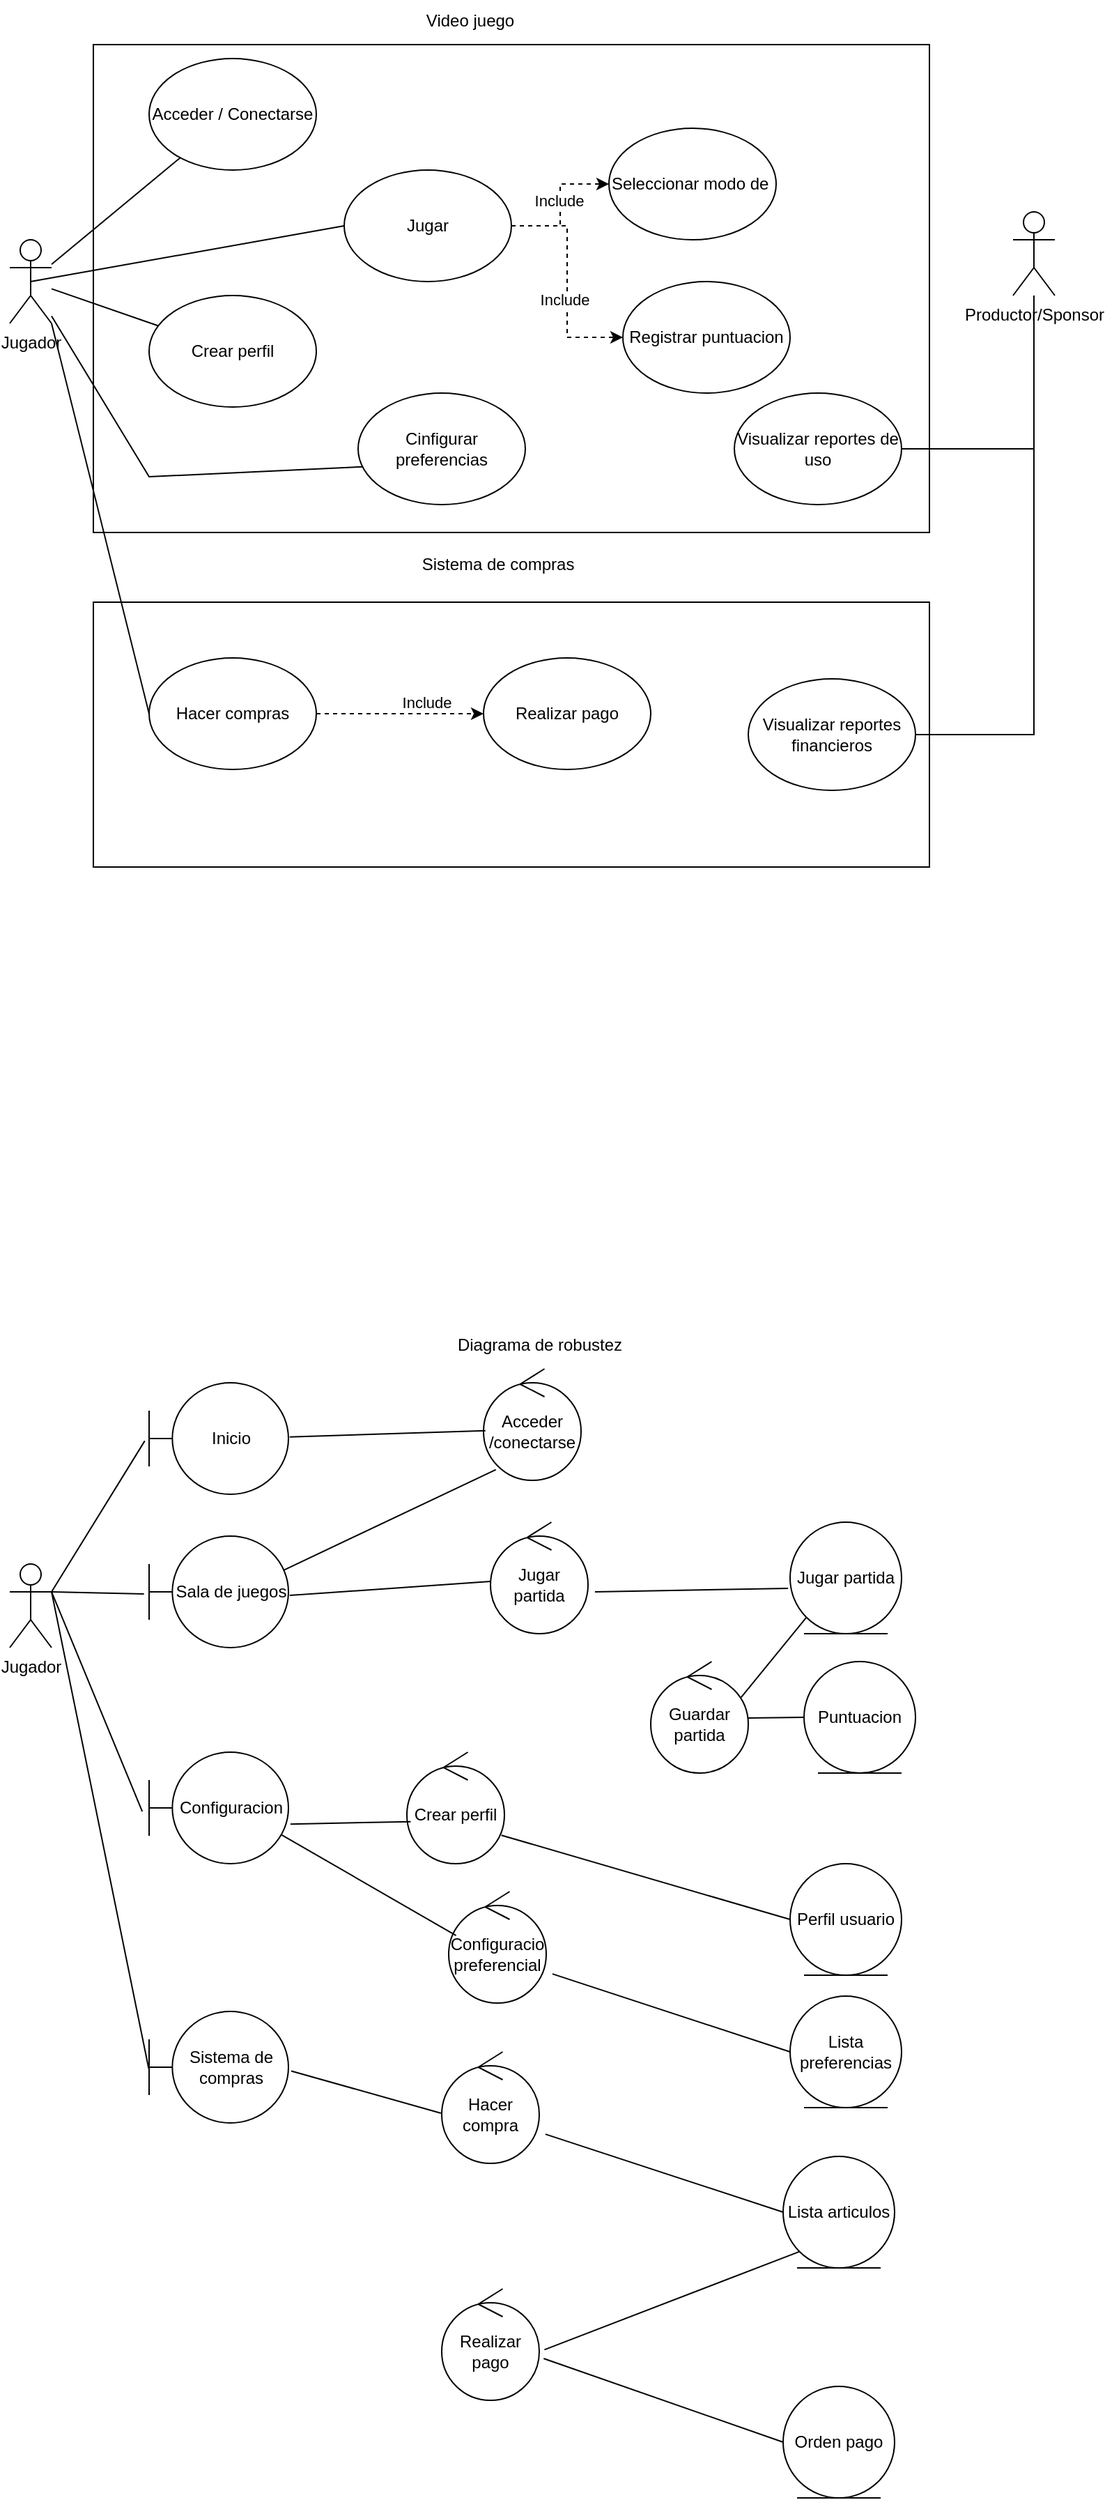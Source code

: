<mxfile version="24.7.17">
  <diagram name="Page-1" id="NE_QDzCsGQ2IUwWmbjlV">
    <mxGraphModel dx="1229" dy="773" grid="1" gridSize="10" guides="1" tooltips="1" connect="1" arrows="1" fold="1" page="1" pageScale="1" pageWidth="850" pageHeight="1100" math="0" shadow="0">
      <root>
        <mxCell id="0" />
        <mxCell id="1" parent="0" />
        <mxCell id="tEenduS5illh0GwvhTWt-1" value="" style="rounded=0;whiteSpace=wrap;html=1;" vertex="1" parent="1">
          <mxGeometry x="100" y="40" width="600" height="350" as="geometry" />
        </mxCell>
        <mxCell id="tEenduS5illh0GwvhTWt-2" value="Jugador&lt;div&gt;&lt;br&gt;&lt;/div&gt;" style="shape=umlActor;verticalLabelPosition=bottom;verticalAlign=top;html=1;outlineConnect=0;" vertex="1" parent="1">
          <mxGeometry x="40" y="180" width="30" height="60" as="geometry" />
        </mxCell>
        <mxCell id="tEenduS5illh0GwvhTWt-3" value="Productor/Sponsor" style="shape=umlActor;verticalLabelPosition=bottom;verticalAlign=top;html=1;outlineConnect=0;" vertex="1" parent="1">
          <mxGeometry x="760" y="160" width="30" height="60" as="geometry" />
        </mxCell>
        <mxCell id="tEenduS5illh0GwvhTWt-4" value="Acceder / Conectarse" style="ellipse;whiteSpace=wrap;html=1;" vertex="1" parent="1">
          <mxGeometry x="140" y="50" width="120" height="80" as="geometry" />
        </mxCell>
        <mxCell id="tEenduS5illh0GwvhTWt-15" style="edgeStyle=orthogonalEdgeStyle;rounded=0;orthogonalLoop=1;jettySize=auto;html=1;entryX=0;entryY=0.5;entryDx=0;entryDy=0;dashed=1;" edge="1" parent="1" source="tEenduS5illh0GwvhTWt-5" target="tEenduS5illh0GwvhTWt-9">
          <mxGeometry relative="1" as="geometry" />
        </mxCell>
        <mxCell id="tEenduS5illh0GwvhTWt-20" value="Include" style="edgeLabel;html=1;align=center;verticalAlign=middle;resizable=0;points=[];" vertex="1" connectable="0" parent="tEenduS5illh0GwvhTWt-15">
          <mxGeometry x="0.074" y="1" relative="1" as="geometry">
            <mxPoint as="offset" />
          </mxGeometry>
        </mxCell>
        <mxCell id="tEenduS5illh0GwvhTWt-16" style="edgeStyle=orthogonalEdgeStyle;rounded=0;orthogonalLoop=1;jettySize=auto;html=1;dashed=1;" edge="1" parent="1" source="tEenduS5illh0GwvhTWt-5" target="tEenduS5illh0GwvhTWt-8">
          <mxGeometry relative="1" as="geometry" />
        </mxCell>
        <mxCell id="tEenduS5illh0GwvhTWt-19" value="Include" style="edgeLabel;html=1;align=center;verticalAlign=middle;resizable=0;points=[];" vertex="1" connectable="0" parent="tEenduS5illh0GwvhTWt-16">
          <mxGeometry x="0.154" y="-2" relative="1" as="geometry">
            <mxPoint as="offset" />
          </mxGeometry>
        </mxCell>
        <mxCell id="tEenduS5illh0GwvhTWt-5" value="Jugar" style="ellipse;whiteSpace=wrap;html=1;" vertex="1" parent="1">
          <mxGeometry x="280" y="130" width="120" height="80" as="geometry" />
        </mxCell>
        <mxCell id="tEenduS5illh0GwvhTWt-6" value="Crear perfil" style="ellipse;whiteSpace=wrap;html=1;" vertex="1" parent="1">
          <mxGeometry x="140" y="220" width="120" height="80" as="geometry" />
        </mxCell>
        <mxCell id="tEenduS5illh0GwvhTWt-7" value="Cinfigurar preferencias" style="ellipse;whiteSpace=wrap;html=1;" vertex="1" parent="1">
          <mxGeometry x="290" y="290" width="120" height="80" as="geometry" />
        </mxCell>
        <mxCell id="tEenduS5illh0GwvhTWt-8" value="Registrar puntuacion" style="ellipse;whiteSpace=wrap;html=1;" vertex="1" parent="1">
          <mxGeometry x="480" y="210" width="120" height="80" as="geometry" />
        </mxCell>
        <mxCell id="tEenduS5illh0GwvhTWt-9" value="Seleccionar modo de&amp;nbsp;" style="ellipse;whiteSpace=wrap;html=1;" vertex="1" parent="1">
          <mxGeometry x="470" y="100" width="120" height="80" as="geometry" />
        </mxCell>
        <mxCell id="tEenduS5illh0GwvhTWt-10" value="" style="endArrow=none;html=1;rounded=0;exitX=0.029;exitY=0.661;exitDx=0;exitDy=0;exitPerimeter=0;" edge="1" parent="1" source="tEenduS5illh0GwvhTWt-7" target="tEenduS5illh0GwvhTWt-2">
          <mxGeometry width="50" height="50" relative="1" as="geometry">
            <mxPoint x="400" y="320" as="sourcePoint" />
            <mxPoint x="450" y="270" as="targetPoint" />
            <Array as="points">
              <mxPoint x="140" y="350" />
            </Array>
          </mxGeometry>
        </mxCell>
        <mxCell id="tEenduS5illh0GwvhTWt-11" value="" style="endArrow=none;html=1;rounded=0;" edge="1" parent="1" source="tEenduS5illh0GwvhTWt-6" target="tEenduS5illh0GwvhTWt-2">
          <mxGeometry width="50" height="50" relative="1" as="geometry">
            <mxPoint x="130" y="290" as="sourcePoint" />
            <mxPoint x="180" y="240" as="targetPoint" />
          </mxGeometry>
        </mxCell>
        <mxCell id="tEenduS5illh0GwvhTWt-13" value="" style="endArrow=none;html=1;rounded=0;" edge="1" parent="1" source="tEenduS5illh0GwvhTWt-2" target="tEenduS5illh0GwvhTWt-4">
          <mxGeometry width="50" height="50" relative="1" as="geometry">
            <mxPoint x="400" y="320" as="sourcePoint" />
            <mxPoint x="450" y="270" as="targetPoint" />
          </mxGeometry>
        </mxCell>
        <mxCell id="tEenduS5illh0GwvhTWt-14" value="" style="endArrow=none;html=1;rounded=0;exitX=0.5;exitY=0.5;exitDx=0;exitDy=0;exitPerimeter=0;entryX=0;entryY=0.5;entryDx=0;entryDy=0;" edge="1" parent="1" source="tEenduS5illh0GwvhTWt-2" target="tEenduS5illh0GwvhTWt-5">
          <mxGeometry width="50" height="50" relative="1" as="geometry">
            <mxPoint x="400" y="320" as="sourcePoint" />
            <mxPoint x="450" y="270" as="targetPoint" />
          </mxGeometry>
        </mxCell>
        <mxCell id="tEenduS5illh0GwvhTWt-18" style="edgeStyle=orthogonalEdgeStyle;rounded=0;orthogonalLoop=1;jettySize=auto;html=1;endArrow=none;endFill=0;" edge="1" parent="1" source="tEenduS5illh0GwvhTWt-17" target="tEenduS5illh0GwvhTWt-3">
          <mxGeometry relative="1" as="geometry" />
        </mxCell>
        <mxCell id="tEenduS5illh0GwvhTWt-17" value="Visualizar reportes de uso" style="ellipse;whiteSpace=wrap;html=1;" vertex="1" parent="1">
          <mxGeometry x="560" y="290" width="120" height="80" as="geometry" />
        </mxCell>
        <mxCell id="tEenduS5illh0GwvhTWt-21" value="Video juego" style="text;html=1;align=center;verticalAlign=middle;resizable=0;points=[];autosize=1;strokeColor=none;fillColor=none;" vertex="1" parent="1">
          <mxGeometry x="325" y="8" width="90" height="30" as="geometry" />
        </mxCell>
        <mxCell id="tEenduS5illh0GwvhTWt-22" value="Sistema de compras" style="text;html=1;align=center;verticalAlign=middle;resizable=0;points=[];autosize=1;strokeColor=none;fillColor=none;" vertex="1" parent="1">
          <mxGeometry x="325" y="398" width="130" height="30" as="geometry" />
        </mxCell>
        <mxCell id="tEenduS5illh0GwvhTWt-24" value="" style="rounded=0;whiteSpace=wrap;html=1;" vertex="1" parent="1">
          <mxGeometry x="100" y="440" width="600" height="190" as="geometry" />
        </mxCell>
        <mxCell id="tEenduS5illh0GwvhTWt-28" style="edgeStyle=orthogonalEdgeStyle;rounded=0;orthogonalLoop=1;jettySize=auto;html=1;dashed=1;" edge="1" parent="1" source="tEenduS5illh0GwvhTWt-25" target="tEenduS5illh0GwvhTWt-26">
          <mxGeometry relative="1" as="geometry" />
        </mxCell>
        <mxCell id="tEenduS5illh0GwvhTWt-29" value="Include" style="edgeLabel;html=1;align=center;verticalAlign=middle;resizable=0;points=[];" vertex="1" connectable="0" parent="tEenduS5illh0GwvhTWt-28">
          <mxGeometry x="0.319" y="8" relative="1" as="geometry">
            <mxPoint as="offset" />
          </mxGeometry>
        </mxCell>
        <mxCell id="tEenduS5illh0GwvhTWt-25" value="Hacer compras" style="ellipse;whiteSpace=wrap;html=1;" vertex="1" parent="1">
          <mxGeometry x="140" y="480" width="120" height="80" as="geometry" />
        </mxCell>
        <mxCell id="tEenduS5illh0GwvhTWt-26" value="Realizar pago" style="ellipse;whiteSpace=wrap;html=1;" vertex="1" parent="1">
          <mxGeometry x="380" y="480" width="120" height="80" as="geometry" />
        </mxCell>
        <mxCell id="tEenduS5illh0GwvhTWt-30" style="edgeStyle=orthogonalEdgeStyle;rounded=0;orthogonalLoop=1;jettySize=auto;html=1;endArrow=none;endFill=0;" edge="1" parent="1" source="tEenduS5illh0GwvhTWt-27" target="tEenduS5illh0GwvhTWt-3">
          <mxGeometry relative="1" as="geometry" />
        </mxCell>
        <mxCell id="tEenduS5illh0GwvhTWt-27" value="Visualizar reportes financieros" style="ellipse;whiteSpace=wrap;html=1;" vertex="1" parent="1">
          <mxGeometry x="570" y="495" width="120" height="80" as="geometry" />
        </mxCell>
        <mxCell id="tEenduS5illh0GwvhTWt-31" value="" style="endArrow=none;html=1;rounded=0;entryX=0;entryY=0.5;entryDx=0;entryDy=0;exitX=1;exitY=1;exitDx=0;exitDy=0;exitPerimeter=0;" edge="1" parent="1" source="tEenduS5illh0GwvhTWt-2" target="tEenduS5illh0GwvhTWt-25">
          <mxGeometry width="50" height="50" relative="1" as="geometry">
            <mxPoint x="400" y="320" as="sourcePoint" />
            <mxPoint x="450" y="270" as="targetPoint" />
          </mxGeometry>
        </mxCell>
        <mxCell id="tEenduS5illh0GwvhTWt-32" value="Jugador&lt;div&gt;&lt;br&gt;&lt;/div&gt;" style="shape=umlActor;verticalLabelPosition=bottom;verticalAlign=top;html=1;outlineConnect=0;" vertex="1" parent="1">
          <mxGeometry x="40" y="1130" width="30" height="60" as="geometry" />
        </mxCell>
        <mxCell id="tEenduS5illh0GwvhTWt-33" value="Inicio" style="shape=umlBoundary;whiteSpace=wrap;html=1;" vertex="1" parent="1">
          <mxGeometry x="140" y="1000" width="100" height="80" as="geometry" />
        </mxCell>
        <mxCell id="tEenduS5illh0GwvhTWt-34" value="Jugar partida" style="ellipse;shape=umlEntity;whiteSpace=wrap;html=1;" vertex="1" parent="1">
          <mxGeometry x="600" y="1100" width="80" height="80" as="geometry" />
        </mxCell>
        <mxCell id="tEenduS5illh0GwvhTWt-35" value="Acceder&lt;div&gt;/conectarse&lt;/div&gt;" style="ellipse;shape=umlControl;whiteSpace=wrap;html=1;" vertex="1" parent="1">
          <mxGeometry x="380" y="990" width="70" height="80" as="geometry" />
        </mxCell>
        <mxCell id="tEenduS5illh0GwvhTWt-39" value="Diagrama de robustez" style="text;html=1;align=center;verticalAlign=middle;resizable=0;points=[];autosize=1;strokeColor=none;fillColor=none;" vertex="1" parent="1">
          <mxGeometry x="350" y="958" width="140" height="30" as="geometry" />
        </mxCell>
        <mxCell id="tEenduS5illh0GwvhTWt-40" value="Sala de juegos" style="shape=umlBoundary;whiteSpace=wrap;html=1;" vertex="1" parent="1">
          <mxGeometry x="140" y="1110" width="100" height="80" as="geometry" />
        </mxCell>
        <mxCell id="tEenduS5illh0GwvhTWt-41" value="Configuracion" style="shape=umlBoundary;whiteSpace=wrap;html=1;" vertex="1" parent="1">
          <mxGeometry x="140" y="1265" width="100" height="80" as="geometry" />
        </mxCell>
        <mxCell id="tEenduS5illh0GwvhTWt-42" value="Sistema de compras" style="shape=umlBoundary;whiteSpace=wrap;html=1;" vertex="1" parent="1">
          <mxGeometry x="140" y="1451" width="100" height="80" as="geometry" />
        </mxCell>
        <mxCell id="tEenduS5illh0GwvhTWt-43" value="Jugar partida" style="ellipse;shape=umlControl;whiteSpace=wrap;html=1;" vertex="1" parent="1">
          <mxGeometry x="385" y="1100" width="70" height="80" as="geometry" />
        </mxCell>
        <mxCell id="tEenduS5illh0GwvhTWt-44" value="Guardar partida" style="ellipse;shape=umlControl;whiteSpace=wrap;html=1;" vertex="1" parent="1">
          <mxGeometry x="500" y="1200" width="70" height="80" as="geometry" />
        </mxCell>
        <mxCell id="tEenduS5illh0GwvhTWt-46" value="" style="endArrow=none;html=1;rounded=0;entryX=-0.031;entryY=0.521;entryDx=0;entryDy=0;entryPerimeter=0;" edge="1" parent="1" target="tEenduS5illh0GwvhTWt-33">
          <mxGeometry width="50" height="50" relative="1" as="geometry">
            <mxPoint x="70" y="1150" as="sourcePoint" />
            <mxPoint x="450" y="1070" as="targetPoint" />
          </mxGeometry>
        </mxCell>
        <mxCell id="tEenduS5illh0GwvhTWt-47" value="" style="endArrow=none;html=1;rounded=0;entryX=-0.037;entryY=0.518;entryDx=0;entryDy=0;entryPerimeter=0;exitX=1;exitY=0.333;exitDx=0;exitDy=0;exitPerimeter=0;" edge="1" parent="1" source="tEenduS5illh0GwvhTWt-32" target="tEenduS5illh0GwvhTWt-40">
          <mxGeometry width="50" height="50" relative="1" as="geometry">
            <mxPoint x="80" y="1151" as="sourcePoint" />
            <mxPoint x="147" y="1052" as="targetPoint" />
          </mxGeometry>
        </mxCell>
        <mxCell id="tEenduS5illh0GwvhTWt-48" value="" style="endArrow=none;html=1;rounded=0;entryX=-0.049;entryY=0.532;entryDx=0;entryDy=0;entryPerimeter=0;exitX=1;exitY=0.333;exitDx=0;exitDy=0;exitPerimeter=0;" edge="1" parent="1" source="tEenduS5illh0GwvhTWt-32" target="tEenduS5illh0GwvhTWt-41">
          <mxGeometry width="50" height="50" relative="1" as="geometry">
            <mxPoint x="90" y="1158" as="sourcePoint" />
            <mxPoint x="157" y="1062" as="targetPoint" />
          </mxGeometry>
        </mxCell>
        <mxCell id="tEenduS5illh0GwvhTWt-49" value="" style="endArrow=none;html=1;rounded=0;entryX=-0.003;entryY=0.511;entryDx=0;entryDy=0;entryPerimeter=0;exitX=1;exitY=0.333;exitDx=0;exitDy=0;exitPerimeter=0;" edge="1" parent="1" source="tEenduS5illh0GwvhTWt-32" target="tEenduS5illh0GwvhTWt-42">
          <mxGeometry width="50" height="50" relative="1" as="geometry">
            <mxPoint x="100" y="1168" as="sourcePoint" />
            <mxPoint x="167" y="1072" as="targetPoint" />
          </mxGeometry>
        </mxCell>
        <mxCell id="tEenduS5illh0GwvhTWt-50" value="" style="endArrow=none;html=1;rounded=0;entryX=0.02;entryY=0.554;entryDx=0;entryDy=0;entryPerimeter=0;exitX=1.009;exitY=0.486;exitDx=0;exitDy=0;exitPerimeter=0;" edge="1" parent="1" source="tEenduS5illh0GwvhTWt-33" target="tEenduS5illh0GwvhTWt-35">
          <mxGeometry width="50" height="50" relative="1" as="geometry">
            <mxPoint x="110" y="1178" as="sourcePoint" />
            <mxPoint x="177" y="1082" as="targetPoint" />
          </mxGeometry>
        </mxCell>
        <mxCell id="tEenduS5illh0GwvhTWt-51" value="" style="endArrow=none;html=1;rounded=0;entryX=0.127;entryY=0.904;entryDx=0;entryDy=0;entryPerimeter=0;exitX=0.969;exitY=0.304;exitDx=0;exitDy=0;exitPerimeter=0;" edge="1" parent="1" source="tEenduS5illh0GwvhTWt-40" target="tEenduS5illh0GwvhTWt-35">
          <mxGeometry width="50" height="50" relative="1" as="geometry">
            <mxPoint x="250" y="1130" as="sourcePoint" />
            <mxPoint x="187" y="1092" as="targetPoint" />
          </mxGeometry>
        </mxCell>
        <mxCell id="tEenduS5illh0GwvhTWt-52" value="" style="endArrow=none;html=1;rounded=0;exitX=1.009;exitY=0.532;exitDx=0;exitDy=0;exitPerimeter=0;" edge="1" parent="1" source="tEenduS5illh0GwvhTWt-40" target="tEenduS5illh0GwvhTWt-43">
          <mxGeometry width="50" height="50" relative="1" as="geometry">
            <mxPoint x="130" y="1198" as="sourcePoint" />
            <mxPoint x="197" y="1102" as="targetPoint" />
          </mxGeometry>
        </mxCell>
        <mxCell id="tEenduS5illh0GwvhTWt-53" value="" style="endArrow=none;html=1;rounded=0;exitX=1.071;exitY=0.625;exitDx=0;exitDy=0;exitPerimeter=0;entryX=-0.018;entryY=0.593;entryDx=0;entryDy=0;entryPerimeter=0;" edge="1" parent="1" source="tEenduS5illh0GwvhTWt-43" target="tEenduS5illh0GwvhTWt-34">
          <mxGeometry width="50" height="50" relative="1" as="geometry">
            <mxPoint x="140" y="1208" as="sourcePoint" />
            <mxPoint x="600" y="1140" as="targetPoint" />
          </mxGeometry>
        </mxCell>
        <mxCell id="tEenduS5illh0GwvhTWt-54" value="" style="endArrow=none;html=1;rounded=0;entryX=0;entryY=1;entryDx=0;entryDy=0;exitX=0.927;exitY=0.321;exitDx=0;exitDy=0;exitPerimeter=0;" edge="1" parent="1" source="tEenduS5illh0GwvhTWt-44" target="tEenduS5illh0GwvhTWt-34">
          <mxGeometry width="50" height="50" relative="1" as="geometry">
            <mxPoint x="150" y="1218" as="sourcePoint" />
            <mxPoint x="217" y="1122" as="targetPoint" />
          </mxGeometry>
        </mxCell>
        <mxCell id="tEenduS5illh0GwvhTWt-55" value="Puntuacion" style="ellipse;shape=umlEntity;whiteSpace=wrap;html=1;" vertex="1" parent="1">
          <mxGeometry x="610" y="1200" width="80" height="80" as="geometry" />
        </mxCell>
        <mxCell id="tEenduS5illh0GwvhTWt-56" value="" style="endArrow=none;html=1;rounded=0;entryX=0;entryY=0.5;entryDx=0;entryDy=0;exitX=1;exitY=0.507;exitDx=0;exitDy=0;exitPerimeter=0;" edge="1" parent="1" source="tEenduS5illh0GwvhTWt-44" target="tEenduS5illh0GwvhTWt-55">
          <mxGeometry width="50" height="50" relative="1" as="geometry">
            <mxPoint x="577" y="1231" as="sourcePoint" />
            <mxPoint x="622" y="1178" as="targetPoint" />
          </mxGeometry>
        </mxCell>
        <mxCell id="tEenduS5illh0GwvhTWt-57" value="Crear perfil" style="ellipse;shape=umlControl;whiteSpace=wrap;html=1;" vertex="1" parent="1">
          <mxGeometry x="325" y="1265" width="70" height="80" as="geometry" />
        </mxCell>
        <mxCell id="tEenduS5illh0GwvhTWt-58" value="Configuracio&lt;div&gt;preferencial&lt;/div&gt;" style="ellipse;shape=umlControl;whiteSpace=wrap;html=1;" vertex="1" parent="1">
          <mxGeometry x="355" y="1365" width="70" height="80" as="geometry" />
        </mxCell>
        <mxCell id="tEenduS5illh0GwvhTWt-59" value="" style="endArrow=none;html=1;rounded=0;entryX=0.039;entryY=0.623;entryDx=0;entryDy=0;entryPerimeter=0;exitX=1.014;exitY=0.645;exitDx=0;exitDy=0;exitPerimeter=0;" edge="1" parent="1" source="tEenduS5illh0GwvhTWt-41" target="tEenduS5illh0GwvhTWt-57">
          <mxGeometry width="50" height="50" relative="1" as="geometry">
            <mxPoint x="240" y="1310" as="sourcePoint" />
            <mxPoint x="330" y="1310" as="targetPoint" />
          </mxGeometry>
        </mxCell>
        <mxCell id="tEenduS5illh0GwvhTWt-60" value="" style="endArrow=none;html=1;rounded=0;entryX=0.076;entryY=0.395;entryDx=0;entryDy=0;entryPerimeter=0;exitX=0.946;exitY=0.738;exitDx=0;exitDy=0;exitPerimeter=0;" edge="1" parent="1" source="tEenduS5illh0GwvhTWt-41" target="tEenduS5illh0GwvhTWt-58">
          <mxGeometry width="50" height="50" relative="1" as="geometry">
            <mxPoint x="251" y="1327" as="sourcePoint" />
            <mxPoint x="338" y="1325" as="targetPoint" />
          </mxGeometry>
        </mxCell>
        <mxCell id="tEenduS5illh0GwvhTWt-61" value="Lista preferencias" style="ellipse;shape=umlEntity;whiteSpace=wrap;html=1;" vertex="1" parent="1">
          <mxGeometry x="600" y="1440" width="80" height="80" as="geometry" />
        </mxCell>
        <mxCell id="tEenduS5illh0GwvhTWt-62" value="Perfil usuario" style="ellipse;shape=umlEntity;whiteSpace=wrap;html=1;" vertex="1" parent="1">
          <mxGeometry x="600" y="1345" width="80" height="80" as="geometry" />
        </mxCell>
        <mxCell id="tEenduS5illh0GwvhTWt-63" value="" style="endArrow=none;html=1;rounded=0;entryX=0;entryY=0.5;entryDx=0;entryDy=0;exitX=0.969;exitY=0.745;exitDx=0;exitDy=0;exitPerimeter=0;" edge="1" parent="1" source="tEenduS5illh0GwvhTWt-57" target="tEenduS5illh0GwvhTWt-62">
          <mxGeometry width="50" height="50" relative="1" as="geometry">
            <mxPoint x="251" y="1327" as="sourcePoint" />
            <mxPoint x="338" y="1325" as="targetPoint" />
          </mxGeometry>
        </mxCell>
        <mxCell id="tEenduS5illh0GwvhTWt-64" value="" style="endArrow=none;html=1;rounded=0;entryX=0;entryY=0.5;entryDx=0;entryDy=0;exitX=1.063;exitY=0.738;exitDx=0;exitDy=0;exitPerimeter=0;" edge="1" parent="1" source="tEenduS5illh0GwvhTWt-58" target="tEenduS5illh0GwvhTWt-61">
          <mxGeometry width="50" height="50" relative="1" as="geometry">
            <mxPoint x="403" y="1335" as="sourcePoint" />
            <mxPoint x="610" y="1395" as="targetPoint" />
          </mxGeometry>
        </mxCell>
        <mxCell id="tEenduS5illh0GwvhTWt-65" value="Hacer compra" style="ellipse;shape=umlControl;whiteSpace=wrap;html=1;" vertex="1" parent="1">
          <mxGeometry x="350" y="1480" width="70" height="80" as="geometry" />
        </mxCell>
        <mxCell id="tEenduS5illh0GwvhTWt-66" value="Lista articulos" style="ellipse;shape=umlEntity;whiteSpace=wrap;html=1;" vertex="1" parent="1">
          <mxGeometry x="595" y="1555" width="80" height="80" as="geometry" />
        </mxCell>
        <mxCell id="tEenduS5illh0GwvhTWt-67" value="" style="endArrow=none;html=1;rounded=0;entryX=0;entryY=0.5;entryDx=0;entryDy=0;exitX=1.063;exitY=0.738;exitDx=0;exitDy=0;exitPerimeter=0;" edge="1" parent="1" source="tEenduS5illh0GwvhTWt-65" target="tEenduS5illh0GwvhTWt-66">
          <mxGeometry width="50" height="50" relative="1" as="geometry">
            <mxPoint x="398" y="1450" as="sourcePoint" />
            <mxPoint x="605" y="1510" as="targetPoint" />
          </mxGeometry>
        </mxCell>
        <mxCell id="tEenduS5illh0GwvhTWt-68" value="Realizar pago" style="ellipse;shape=umlControl;whiteSpace=wrap;html=1;" vertex="1" parent="1">
          <mxGeometry x="350" y="1650" width="70" height="80" as="geometry" />
        </mxCell>
        <mxCell id="tEenduS5illh0GwvhTWt-69" value="" style="endArrow=none;html=1;rounded=0;entryX=0;entryY=1;entryDx=0;entryDy=0;exitX=1.053;exitY=0.546;exitDx=0;exitDy=0;exitPerimeter=0;" edge="1" parent="1" source="tEenduS5illh0GwvhTWt-68" target="tEenduS5illh0GwvhTWt-66">
          <mxGeometry width="50" height="50" relative="1" as="geometry">
            <mxPoint x="434" y="1549" as="sourcePoint" />
            <mxPoint x="605" y="1605" as="targetPoint" />
          </mxGeometry>
        </mxCell>
        <mxCell id="tEenduS5illh0GwvhTWt-70" value="" style="endArrow=none;html=1;rounded=0;entryX=-0.008;entryY=0.55;entryDx=0;entryDy=0;exitX=1.02;exitY=0.534;exitDx=0;exitDy=0;exitPerimeter=0;entryPerimeter=0;" edge="1" parent="1" source="tEenduS5illh0GwvhTWt-42" target="tEenduS5illh0GwvhTWt-65">
          <mxGeometry width="50" height="50" relative="1" as="geometry">
            <mxPoint x="434" y="1704" as="sourcePoint" />
            <mxPoint x="617" y="1633" as="targetPoint" />
          </mxGeometry>
        </mxCell>
        <mxCell id="tEenduS5illh0GwvhTWt-71" value="Orden pago" style="ellipse;shape=umlEntity;whiteSpace=wrap;html=1;" vertex="1" parent="1">
          <mxGeometry x="595" y="1720" width="80" height="80" as="geometry" />
        </mxCell>
        <mxCell id="tEenduS5illh0GwvhTWt-72" value="" style="endArrow=none;html=1;rounded=0;entryX=0;entryY=0.5;entryDx=0;entryDy=0;exitX=1.045;exitY=0.625;exitDx=0;exitDy=0;exitPerimeter=0;" edge="1" parent="1" source="tEenduS5illh0GwvhTWt-68" target="tEenduS5illh0GwvhTWt-71">
          <mxGeometry width="50" height="50" relative="1" as="geometry">
            <mxPoint x="434" y="1704" as="sourcePoint" />
            <mxPoint x="617" y="1633" as="targetPoint" />
          </mxGeometry>
        </mxCell>
      </root>
    </mxGraphModel>
  </diagram>
</mxfile>
